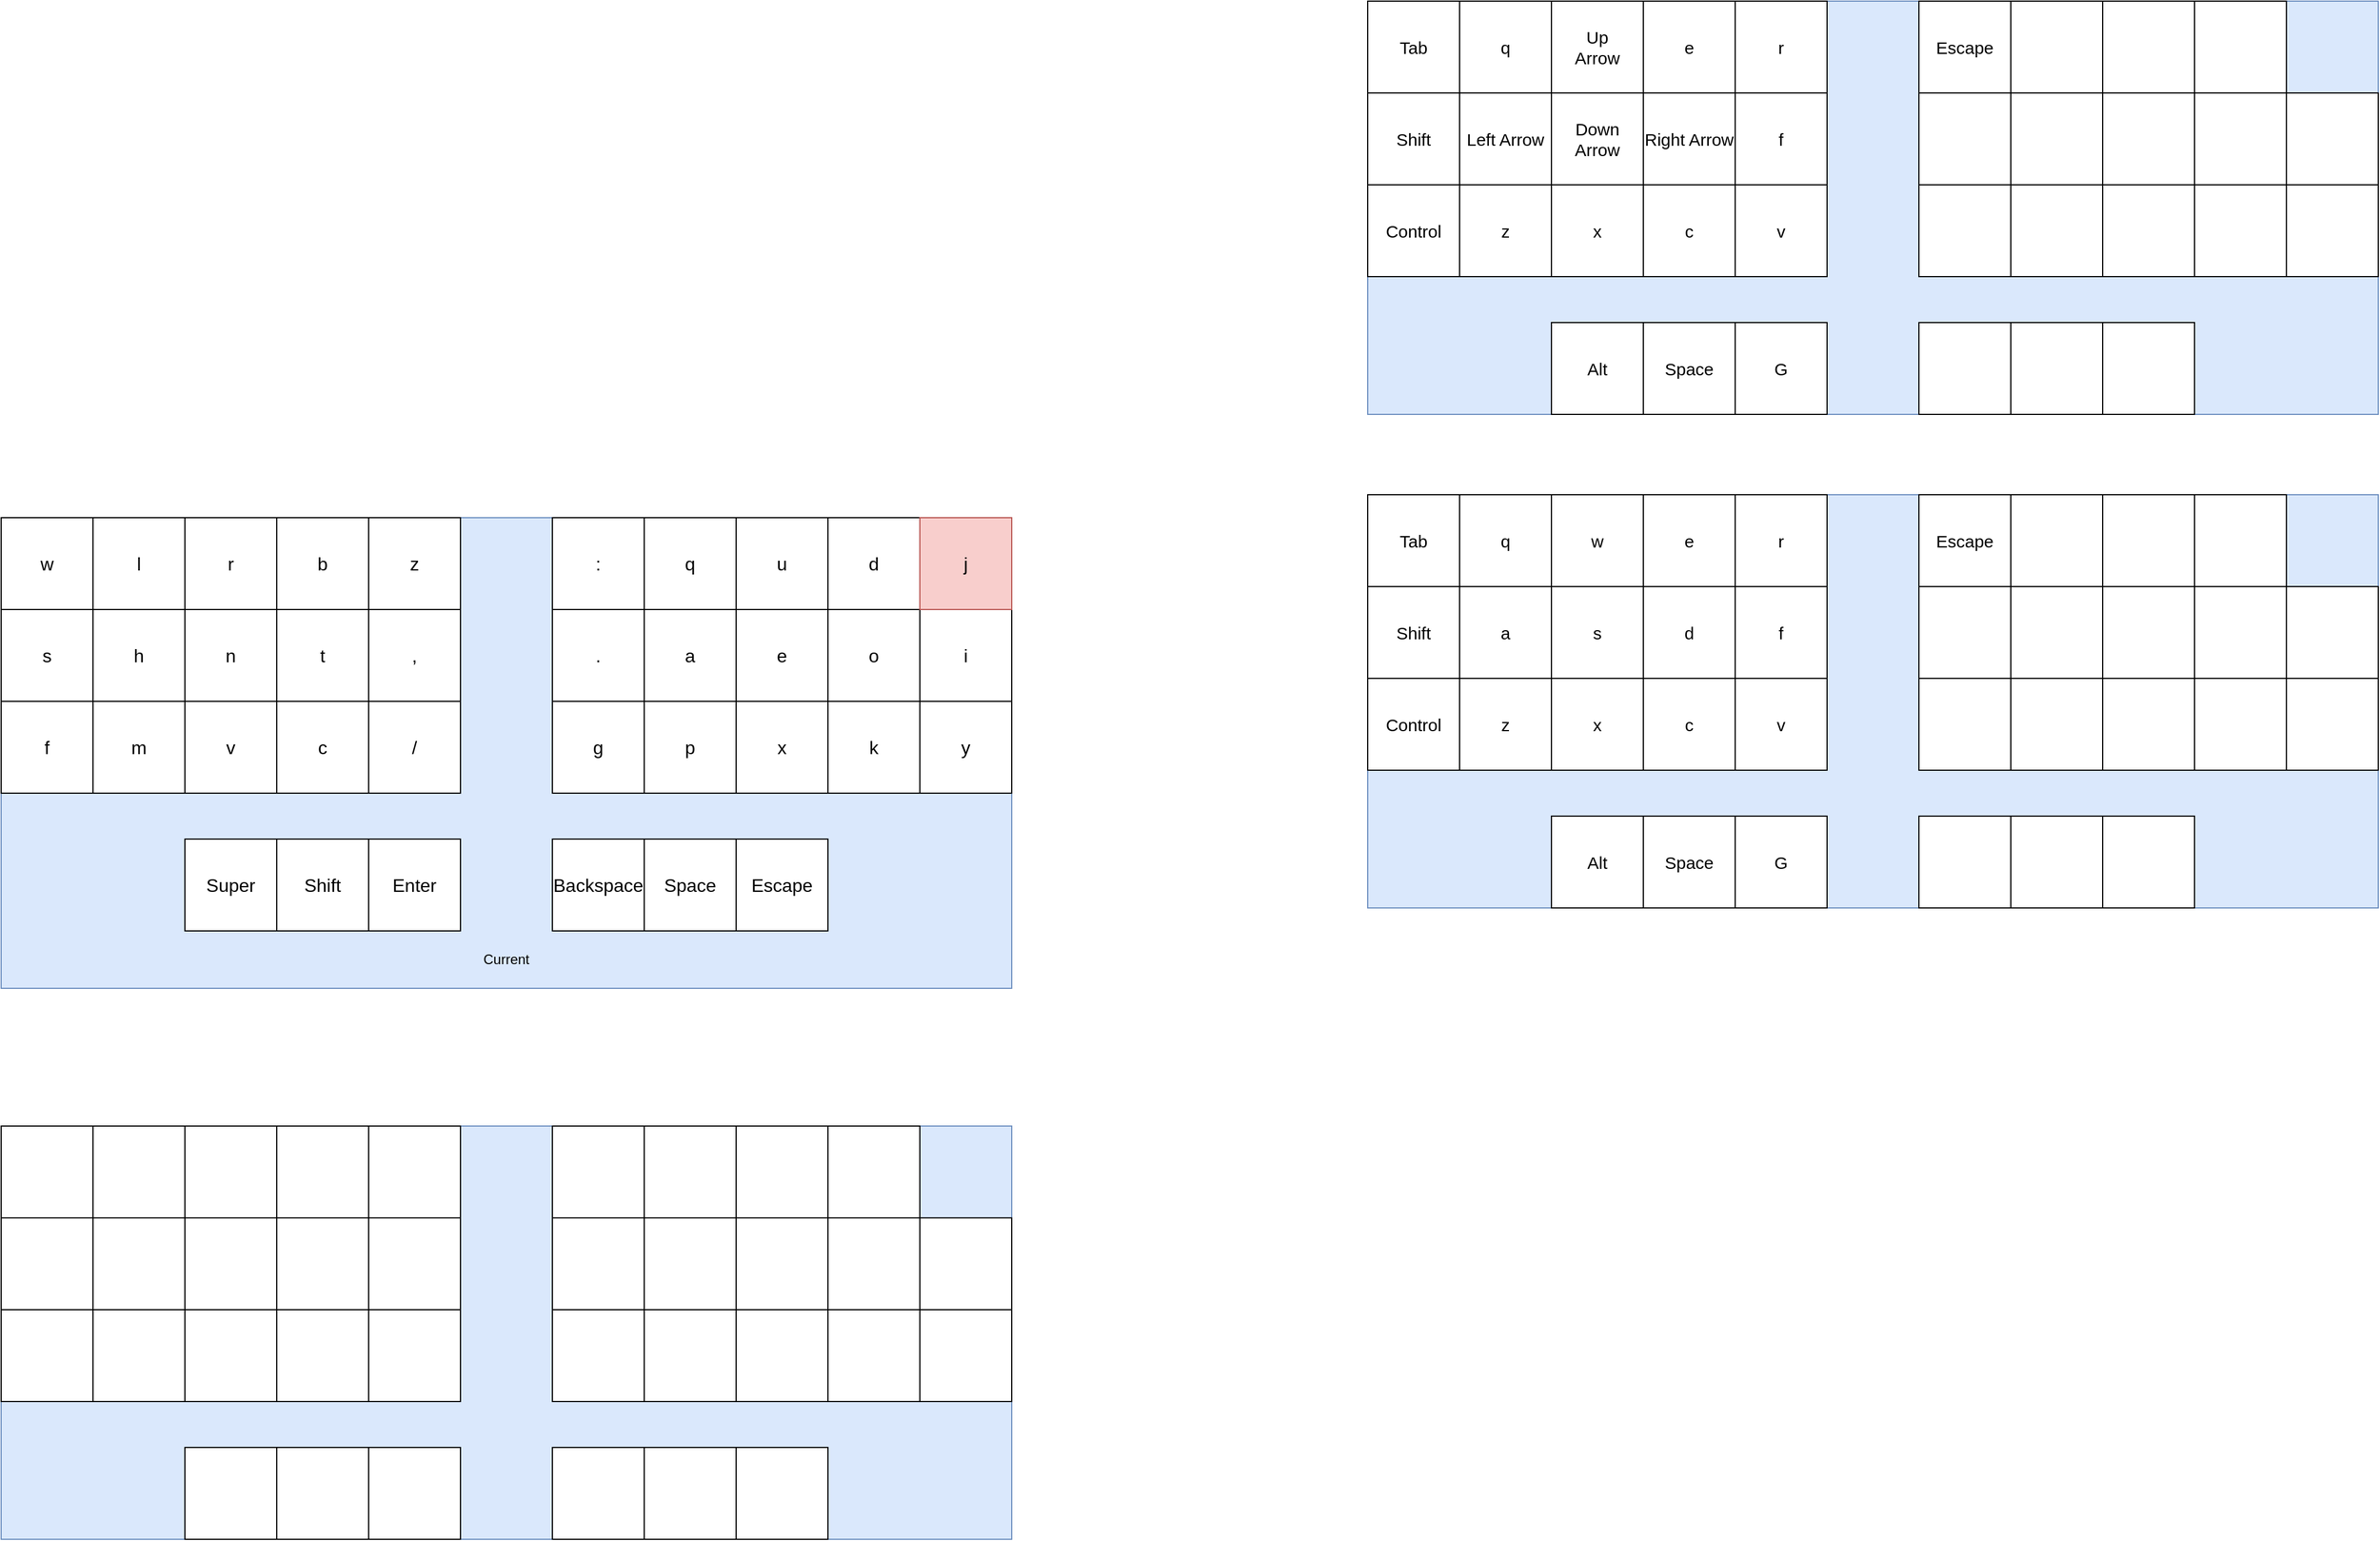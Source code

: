 <mxfile version="26.1.1">
  <diagram name="Page-1" id="uLaUGeJoAZtm88kYBlEV">
    <mxGraphModel dx="2790" dy="2468" grid="1" gridSize="10" guides="1" tooltips="1" connect="1" arrows="1" fold="1" page="1" pageScale="1" pageWidth="850" pageHeight="1100" math="0" shadow="0">
      <root>
        <mxCell id="0" />
        <mxCell id="1" parent="0" />
        <mxCell id="hGhjzTnvbfTXE9VeTpnB-146" value="" style="rounded=0;whiteSpace=wrap;html=1;fillColor=#dae8fc;strokeColor=#6c8ebf;" parent="1" vertex="1">
          <mxGeometry x="1550" y="-150" width="880" height="360" as="geometry" />
        </mxCell>
        <mxCell id="hGhjzTnvbfTXE9VeTpnB-145" value="&lt;br&gt;&lt;br&gt;&lt;br&gt;&lt;br&gt;&lt;br&gt;&lt;br&gt;&lt;br&gt;&lt;br&gt;&lt;br&gt;&lt;br&gt;&lt;br&gt;&lt;br&gt;&lt;br&gt;&lt;br&gt;&lt;br&gt;&lt;br&gt;&lt;br&gt;&lt;br&gt;&lt;br&gt;&lt;br&gt;&lt;br&gt;&lt;br&gt;&lt;br&gt;&lt;br&gt;&lt;br&gt;Current" style="rounded=0;whiteSpace=wrap;html=1;fillColor=#dae8fc;strokeColor=#6c8ebf;" parent="1" vertex="1">
          <mxGeometry x="360" y="-130" width="880" height="410" as="geometry" />
        </mxCell>
        <mxCell id="hGhjzTnvbfTXE9VeTpnB-144" value="" style="rounded=0;whiteSpace=wrap;html=1;fillColor=#dae8fc;strokeColor=#6c8ebf;" parent="1" vertex="1">
          <mxGeometry x="360" y="400" width="880" height="360" as="geometry" />
        </mxCell>
        <mxCell id="FYjfPOaOogyN8UIdp8HT-1" value="" style="whiteSpace=wrap;html=1;aspect=fixed;fontSize=15;" parent="1" vertex="1">
          <mxGeometry x="360" y="400" width="80" height="80" as="geometry" />
        </mxCell>
        <mxCell id="FYjfPOaOogyN8UIdp8HT-2" value="" style="whiteSpace=wrap;html=1;aspect=fixed;fontSize=15;" parent="1" vertex="1">
          <mxGeometry x="680" y="400" width="80" height="80" as="geometry" />
        </mxCell>
        <mxCell id="FYjfPOaOogyN8UIdp8HT-3" value="" style="whiteSpace=wrap;html=1;aspect=fixed;fontSize=15;" parent="1" vertex="1">
          <mxGeometry x="600" y="400" width="80" height="80" as="geometry" />
        </mxCell>
        <mxCell id="FYjfPOaOogyN8UIdp8HT-4" value="" style="whiteSpace=wrap;html=1;aspect=fixed;fontSize=15;" parent="1" vertex="1">
          <mxGeometry x="520" y="400" width="80" height="80" as="geometry" />
        </mxCell>
        <mxCell id="FYjfPOaOogyN8UIdp8HT-5" value="" style="whiteSpace=wrap;html=1;aspect=fixed;fontSize=15;" parent="1" vertex="1">
          <mxGeometry x="440" y="400" width="80" height="80" as="geometry" />
        </mxCell>
        <mxCell id="FYjfPOaOogyN8UIdp8HT-6" value="" style="whiteSpace=wrap;html=1;aspect=fixed;fontSize=15;" parent="1" vertex="1">
          <mxGeometry x="360" y="480" width="80" height="80" as="geometry" />
        </mxCell>
        <mxCell id="FYjfPOaOogyN8UIdp8HT-7" value="" style="whiteSpace=wrap;html=1;aspect=fixed;fontSize=15;" parent="1" vertex="1">
          <mxGeometry x="680" y="480" width="80" height="80" as="geometry" />
        </mxCell>
        <mxCell id="FYjfPOaOogyN8UIdp8HT-8" value="" style="whiteSpace=wrap;html=1;aspect=fixed;fontSize=15;" parent="1" vertex="1">
          <mxGeometry x="600" y="480" width="80" height="80" as="geometry" />
        </mxCell>
        <mxCell id="FYjfPOaOogyN8UIdp8HT-9" value="" style="whiteSpace=wrap;html=1;aspect=fixed;fontSize=15;" parent="1" vertex="1">
          <mxGeometry x="520" y="480" width="80" height="80" as="geometry" />
        </mxCell>
        <mxCell id="FYjfPOaOogyN8UIdp8HT-10" value="" style="whiteSpace=wrap;html=1;aspect=fixed;fontSize=15;" parent="1" vertex="1">
          <mxGeometry x="440" y="480" width="80" height="80" as="geometry" />
        </mxCell>
        <mxCell id="FYjfPOaOogyN8UIdp8HT-11" value="" style="whiteSpace=wrap;html=1;aspect=fixed;fontSize=15;" parent="1" vertex="1">
          <mxGeometry x="360" y="560" width="80" height="80" as="geometry" />
        </mxCell>
        <mxCell id="FYjfPOaOogyN8UIdp8HT-12" value="" style="whiteSpace=wrap;html=1;aspect=fixed;fontSize=15;" parent="1" vertex="1">
          <mxGeometry x="680" y="560" width="80" height="80" as="geometry" />
        </mxCell>
        <mxCell id="FYjfPOaOogyN8UIdp8HT-13" value="" style="whiteSpace=wrap;html=1;aspect=fixed;fontSize=15;" parent="1" vertex="1">
          <mxGeometry x="600" y="560" width="80" height="80" as="geometry" />
        </mxCell>
        <mxCell id="FYjfPOaOogyN8UIdp8HT-14" value="" style="whiteSpace=wrap;html=1;aspect=fixed;fontSize=15;" parent="1" vertex="1">
          <mxGeometry x="520" y="560" width="80" height="80" as="geometry" />
        </mxCell>
        <mxCell id="FYjfPOaOogyN8UIdp8HT-15" value="" style="whiteSpace=wrap;html=1;aspect=fixed;fontSize=15;" parent="1" vertex="1">
          <mxGeometry x="440" y="560" width="80" height="80" as="geometry" />
        </mxCell>
        <mxCell id="FYjfPOaOogyN8UIdp8HT-17" value="" style="whiteSpace=wrap;html=1;aspect=fixed;fontSize=15;" parent="1" vertex="1">
          <mxGeometry x="680" y="680" width="80" height="80" as="geometry" />
        </mxCell>
        <mxCell id="FYjfPOaOogyN8UIdp8HT-18" value="" style="whiteSpace=wrap;html=1;aspect=fixed;fontSize=15;" parent="1" vertex="1">
          <mxGeometry x="600" y="680" width="80" height="80" as="geometry" />
        </mxCell>
        <mxCell id="FYjfPOaOogyN8UIdp8HT-19" value="" style="whiteSpace=wrap;html=1;aspect=fixed;fontSize=15;" parent="1" vertex="1">
          <mxGeometry x="520" y="680" width="80" height="80" as="geometry" />
        </mxCell>
        <mxCell id="FYjfPOaOogyN8UIdp8HT-39" value="" style="whiteSpace=wrap;html=1;aspect=fixed;fontSize=15;" parent="1" vertex="1">
          <mxGeometry x="840" y="400" width="80" height="80" as="geometry" />
        </mxCell>
        <mxCell id="FYjfPOaOogyN8UIdp8HT-41" value="" style="whiteSpace=wrap;html=1;aspect=fixed;fontSize=15;" parent="1" vertex="1">
          <mxGeometry x="1080" y="400" width="80" height="80" as="geometry" />
        </mxCell>
        <mxCell id="FYjfPOaOogyN8UIdp8HT-42" value="" style="whiteSpace=wrap;html=1;aspect=fixed;fontSize=15;" parent="1" vertex="1">
          <mxGeometry x="1000" y="400" width="80" height="80" as="geometry" />
        </mxCell>
        <mxCell id="FYjfPOaOogyN8UIdp8HT-43" value="" style="whiteSpace=wrap;html=1;aspect=fixed;fontSize=15;" parent="1" vertex="1">
          <mxGeometry x="920" y="400" width="80" height="80" as="geometry" />
        </mxCell>
        <mxCell id="FYjfPOaOogyN8UIdp8HT-44" value="" style="whiteSpace=wrap;html=1;aspect=fixed;fontSize=15;" parent="1" vertex="1">
          <mxGeometry x="840" y="480" width="80" height="80" as="geometry" />
        </mxCell>
        <mxCell id="FYjfPOaOogyN8UIdp8HT-45" value="" style="whiteSpace=wrap;html=1;aspect=fixed;fontSize=15;" parent="1" vertex="1">
          <mxGeometry x="1160" y="480" width="80" height="80" as="geometry" />
        </mxCell>
        <mxCell id="FYjfPOaOogyN8UIdp8HT-46" value="" style="whiteSpace=wrap;html=1;aspect=fixed;fontSize=15;" parent="1" vertex="1">
          <mxGeometry x="1080" y="480" width="80" height="80" as="geometry" />
        </mxCell>
        <mxCell id="FYjfPOaOogyN8UIdp8HT-47" value="" style="whiteSpace=wrap;html=1;aspect=fixed;fontSize=15;" parent="1" vertex="1">
          <mxGeometry x="1000" y="480" width="80" height="80" as="geometry" />
        </mxCell>
        <mxCell id="FYjfPOaOogyN8UIdp8HT-48" value="" style="whiteSpace=wrap;html=1;aspect=fixed;fontSize=15;" parent="1" vertex="1">
          <mxGeometry x="920" y="480" width="80" height="80" as="geometry" />
        </mxCell>
        <mxCell id="FYjfPOaOogyN8UIdp8HT-49" value="" style="whiteSpace=wrap;html=1;aspect=fixed;fontSize=15;" parent="1" vertex="1">
          <mxGeometry x="840" y="560" width="80" height="80" as="geometry" />
        </mxCell>
        <mxCell id="FYjfPOaOogyN8UIdp8HT-50" value="" style="whiteSpace=wrap;html=1;aspect=fixed;fontSize=15;" parent="1" vertex="1">
          <mxGeometry x="1160" y="560" width="80" height="80" as="geometry" />
        </mxCell>
        <mxCell id="FYjfPOaOogyN8UIdp8HT-51" value="" style="whiteSpace=wrap;html=1;aspect=fixed;fontSize=15;" parent="1" vertex="1">
          <mxGeometry x="1080" y="560" width="80" height="80" as="geometry" />
        </mxCell>
        <mxCell id="FYjfPOaOogyN8UIdp8HT-52" value="" style="whiteSpace=wrap;html=1;aspect=fixed;fontSize=15;" parent="1" vertex="1">
          <mxGeometry x="1000" y="560" width="80" height="80" as="geometry" />
        </mxCell>
        <mxCell id="FYjfPOaOogyN8UIdp8HT-53" value="" style="whiteSpace=wrap;html=1;aspect=fixed;fontSize=15;" parent="1" vertex="1">
          <mxGeometry x="920" y="560" width="80" height="80" as="geometry" />
        </mxCell>
        <mxCell id="FYjfPOaOogyN8UIdp8HT-54" value="" style="whiteSpace=wrap;html=1;aspect=fixed;fontSize=15;" parent="1" vertex="1">
          <mxGeometry x="1000" y="680" width="80" height="80" as="geometry" />
        </mxCell>
        <mxCell id="FYjfPOaOogyN8UIdp8HT-55" value="" style="whiteSpace=wrap;html=1;aspect=fixed;fontSize=15;" parent="1" vertex="1">
          <mxGeometry x="920" y="680" width="80" height="80" as="geometry" />
        </mxCell>
        <mxCell id="FYjfPOaOogyN8UIdp8HT-56" value="" style="whiteSpace=wrap;html=1;aspect=fixed;fontSize=15;" parent="1" vertex="1">
          <mxGeometry x="840" y="680" width="80" height="80" as="geometry" />
        </mxCell>
        <mxCell id="FYjfPOaOogyN8UIdp8HT-93" value="w" style="whiteSpace=wrap;html=1;aspect=fixed;fontSize=16;" parent="1" vertex="1">
          <mxGeometry x="360" y="-130" width="80" height="80" as="geometry" />
        </mxCell>
        <mxCell id="FYjfPOaOogyN8UIdp8HT-94" value="z" style="whiteSpace=wrap;html=1;aspect=fixed;fontSize=16;" parent="1" vertex="1">
          <mxGeometry x="680" y="-130" width="80" height="80" as="geometry" />
        </mxCell>
        <mxCell id="FYjfPOaOogyN8UIdp8HT-95" value="b" style="whiteSpace=wrap;html=1;aspect=fixed;fontSize=16;" parent="1" vertex="1">
          <mxGeometry x="600" y="-130" width="80" height="80" as="geometry" />
        </mxCell>
        <mxCell id="FYjfPOaOogyN8UIdp8HT-96" value="r" style="whiteSpace=wrap;html=1;aspect=fixed;fontSize=16;" parent="1" vertex="1">
          <mxGeometry x="520" y="-130" width="80" height="80" as="geometry" />
        </mxCell>
        <mxCell id="FYjfPOaOogyN8UIdp8HT-97" value="l" style="whiteSpace=wrap;html=1;aspect=fixed;fontSize=16;" parent="1" vertex="1">
          <mxGeometry x="440" y="-130" width="80" height="80" as="geometry" />
        </mxCell>
        <mxCell id="FYjfPOaOogyN8UIdp8HT-98" value="s" style="whiteSpace=wrap;html=1;aspect=fixed;fontSize=16;" parent="1" vertex="1">
          <mxGeometry x="360" y="-50" width="80" height="80" as="geometry" />
        </mxCell>
        <mxCell id="FYjfPOaOogyN8UIdp8HT-99" value="," style="whiteSpace=wrap;html=1;aspect=fixed;fontSize=16;" parent="1" vertex="1">
          <mxGeometry x="680" y="-50" width="80" height="80" as="geometry" />
        </mxCell>
        <mxCell id="FYjfPOaOogyN8UIdp8HT-100" value="t" style="whiteSpace=wrap;html=1;aspect=fixed;fontSize=16;" parent="1" vertex="1">
          <mxGeometry x="600" y="-50" width="80" height="80" as="geometry" />
        </mxCell>
        <mxCell id="FYjfPOaOogyN8UIdp8HT-101" value="n" style="whiteSpace=wrap;html=1;aspect=fixed;fontSize=16;" parent="1" vertex="1">
          <mxGeometry x="520" y="-50" width="80" height="80" as="geometry" />
        </mxCell>
        <mxCell id="FYjfPOaOogyN8UIdp8HT-102" value="h" style="whiteSpace=wrap;html=1;aspect=fixed;fontSize=16;" parent="1" vertex="1">
          <mxGeometry x="440" y="-50" width="80" height="80" as="geometry" />
        </mxCell>
        <mxCell id="FYjfPOaOogyN8UIdp8HT-103" value="f" style="whiteSpace=wrap;html=1;aspect=fixed;fontSize=16;" parent="1" vertex="1">
          <mxGeometry x="360" y="30" width="80" height="80" as="geometry" />
        </mxCell>
        <mxCell id="FYjfPOaOogyN8UIdp8HT-104" value="/" style="whiteSpace=wrap;html=1;aspect=fixed;fontSize=16;" parent="1" vertex="1">
          <mxGeometry x="680" y="30" width="80" height="80" as="geometry" />
        </mxCell>
        <mxCell id="FYjfPOaOogyN8UIdp8HT-105" value="c" style="whiteSpace=wrap;html=1;aspect=fixed;fontSize=16;" parent="1" vertex="1">
          <mxGeometry x="600" y="30" width="80" height="80" as="geometry" />
        </mxCell>
        <mxCell id="FYjfPOaOogyN8UIdp8HT-106" value="v" style="whiteSpace=wrap;html=1;aspect=fixed;fontSize=16;" parent="1" vertex="1">
          <mxGeometry x="520" y="30" width="80" height="80" as="geometry" />
        </mxCell>
        <mxCell id="FYjfPOaOogyN8UIdp8HT-107" value="m" style="whiteSpace=wrap;html=1;aspect=fixed;fontSize=16;" parent="1" vertex="1">
          <mxGeometry x="440" y="30" width="80" height="80" as="geometry" />
        </mxCell>
        <mxCell id="FYjfPOaOogyN8UIdp8HT-108" value="&lt;div style=&quot;font-size: 16px;&quot;&gt;Enter&lt;/div&gt;" style="whiteSpace=wrap;html=1;aspect=fixed;fontSize=16;" parent="1" vertex="1">
          <mxGeometry x="680" y="150" width="80" height="80" as="geometry" />
        </mxCell>
        <mxCell id="FYjfPOaOogyN8UIdp8HT-109" value="Shift" style="whiteSpace=wrap;html=1;aspect=fixed;fontSize=16;" parent="1" vertex="1">
          <mxGeometry x="600" y="150" width="80" height="80" as="geometry" />
        </mxCell>
        <mxCell id="FYjfPOaOogyN8UIdp8HT-110" value="Super" style="whiteSpace=wrap;html=1;aspect=fixed;fontSize=16;" parent="1" vertex="1">
          <mxGeometry x="520" y="150" width="80" height="80" as="geometry" />
        </mxCell>
        <mxCell id="FYjfPOaOogyN8UIdp8HT-111" value=":" style="whiteSpace=wrap;html=1;aspect=fixed;fontSize=16;" parent="1" vertex="1">
          <mxGeometry x="840" y="-130" width="80" height="80" as="geometry" />
        </mxCell>
        <mxCell id="FYjfPOaOogyN8UIdp8HT-113" value="d" style="whiteSpace=wrap;html=1;aspect=fixed;fontSize=16;" parent="1" vertex="1">
          <mxGeometry x="1080" y="-130" width="80" height="80" as="geometry" />
        </mxCell>
        <mxCell id="FYjfPOaOogyN8UIdp8HT-114" value="u" style="whiteSpace=wrap;html=1;aspect=fixed;fontSize=16;" parent="1" vertex="1">
          <mxGeometry x="1000" y="-130" width="80" height="80" as="geometry" />
        </mxCell>
        <mxCell id="FYjfPOaOogyN8UIdp8HT-115" value="q" style="whiteSpace=wrap;html=1;aspect=fixed;fontSize=16;" parent="1" vertex="1">
          <mxGeometry x="920" y="-130" width="80" height="80" as="geometry" />
        </mxCell>
        <mxCell id="FYjfPOaOogyN8UIdp8HT-116" value="." style="whiteSpace=wrap;html=1;aspect=fixed;fontSize=16;" parent="1" vertex="1">
          <mxGeometry x="840" y="-50" width="80" height="80" as="geometry" />
        </mxCell>
        <mxCell id="FYjfPOaOogyN8UIdp8HT-117" value="i" style="whiteSpace=wrap;html=1;aspect=fixed;fontSize=16;" parent="1" vertex="1">
          <mxGeometry x="1160" y="-50" width="80" height="80" as="geometry" />
        </mxCell>
        <mxCell id="FYjfPOaOogyN8UIdp8HT-118" value="o" style="whiteSpace=wrap;html=1;aspect=fixed;fontSize=16;" parent="1" vertex="1">
          <mxGeometry x="1080" y="-50" width="80" height="80" as="geometry" />
        </mxCell>
        <mxCell id="FYjfPOaOogyN8UIdp8HT-119" value="e" style="whiteSpace=wrap;html=1;aspect=fixed;fontSize=16;" parent="1" vertex="1">
          <mxGeometry x="1000" y="-50" width="80" height="80" as="geometry" />
        </mxCell>
        <mxCell id="FYjfPOaOogyN8UIdp8HT-120" value="a" style="whiteSpace=wrap;html=1;aspect=fixed;fontSize=16;" parent="1" vertex="1">
          <mxGeometry x="920" y="-50" width="80" height="80" as="geometry" />
        </mxCell>
        <mxCell id="FYjfPOaOogyN8UIdp8HT-121" value="g" style="whiteSpace=wrap;html=1;aspect=fixed;fontSize=16;" parent="1" vertex="1">
          <mxGeometry x="840" y="30" width="80" height="80" as="geometry" />
        </mxCell>
        <mxCell id="FYjfPOaOogyN8UIdp8HT-122" value="y" style="whiteSpace=wrap;html=1;aspect=fixed;fontSize=16;" parent="1" vertex="1">
          <mxGeometry x="1160" y="30" width="80" height="80" as="geometry" />
        </mxCell>
        <mxCell id="FYjfPOaOogyN8UIdp8HT-123" value="k" style="whiteSpace=wrap;html=1;aspect=fixed;fontSize=16;" parent="1" vertex="1">
          <mxGeometry x="1080" y="30" width="80" height="80" as="geometry" />
        </mxCell>
        <mxCell id="FYjfPOaOogyN8UIdp8HT-124" value="x" style="whiteSpace=wrap;html=1;aspect=fixed;fontSize=16;" parent="1" vertex="1">
          <mxGeometry x="1000" y="30" width="80" height="80" as="geometry" />
        </mxCell>
        <mxCell id="FYjfPOaOogyN8UIdp8HT-125" value="p" style="whiteSpace=wrap;html=1;aspect=fixed;fontSize=16;" parent="1" vertex="1">
          <mxGeometry x="920" y="30" width="80" height="80" as="geometry" />
        </mxCell>
        <mxCell id="FYjfPOaOogyN8UIdp8HT-126" value="Escape" style="whiteSpace=wrap;html=1;aspect=fixed;fontSize=16;" parent="1" vertex="1">
          <mxGeometry x="1000" y="150" width="80" height="80" as="geometry" />
        </mxCell>
        <mxCell id="FYjfPOaOogyN8UIdp8HT-127" value="Space" style="whiteSpace=wrap;html=1;aspect=fixed;fontSize=16;" parent="1" vertex="1">
          <mxGeometry x="920" y="150" width="80" height="80" as="geometry" />
        </mxCell>
        <mxCell id="FYjfPOaOogyN8UIdp8HT-128" value="Backspace" style="whiteSpace=wrap;html=1;aspect=fixed;fontSize=16;" parent="1" vertex="1">
          <mxGeometry x="840" y="150" width="80" height="80" as="geometry" />
        </mxCell>
        <mxCell id="FYjfPOaOogyN8UIdp8HT-129" value="j" style="whiteSpace=wrap;html=1;aspect=fixed;fillColor=#f8cecc;strokeColor=#b85450;fontSize=16;" parent="1" vertex="1">
          <mxGeometry x="1160" y="-130" width="80" height="80" as="geometry" />
        </mxCell>
        <mxCell id="hGhjzTnvbfTXE9VeTpnB-1" value="Tab" style="whiteSpace=wrap;html=1;aspect=fixed;fontSize=15;" parent="1" vertex="1">
          <mxGeometry x="1550" y="-150" width="80" height="80" as="geometry" />
        </mxCell>
        <mxCell id="hGhjzTnvbfTXE9VeTpnB-2" value="r" style="whiteSpace=wrap;html=1;aspect=fixed;fontSize=15;" parent="1" vertex="1">
          <mxGeometry x="1870" y="-150" width="80" height="80" as="geometry" />
        </mxCell>
        <mxCell id="hGhjzTnvbfTXE9VeTpnB-3" value="e" style="whiteSpace=wrap;html=1;aspect=fixed;fontSize=15;" parent="1" vertex="1">
          <mxGeometry x="1790" y="-150" width="80" height="80" as="geometry" />
        </mxCell>
        <mxCell id="hGhjzTnvbfTXE9VeTpnB-4" value="w" style="whiteSpace=wrap;html=1;aspect=fixed;fontSize=15;" parent="1" vertex="1">
          <mxGeometry x="1710" y="-150" width="80" height="80" as="geometry" />
        </mxCell>
        <mxCell id="hGhjzTnvbfTXE9VeTpnB-5" value="q" style="whiteSpace=wrap;html=1;aspect=fixed;fontSize=15;" parent="1" vertex="1">
          <mxGeometry x="1630" y="-150" width="80" height="80" as="geometry" />
        </mxCell>
        <mxCell id="hGhjzTnvbfTXE9VeTpnB-6" value="Shift" style="whiteSpace=wrap;html=1;aspect=fixed;fontSize=15;" parent="1" vertex="1">
          <mxGeometry x="1550" y="-70" width="80" height="80" as="geometry" />
        </mxCell>
        <mxCell id="hGhjzTnvbfTXE9VeTpnB-7" value="f" style="whiteSpace=wrap;html=1;aspect=fixed;fontSize=15;" parent="1" vertex="1">
          <mxGeometry x="1870" y="-70" width="80" height="80" as="geometry" />
        </mxCell>
        <mxCell id="hGhjzTnvbfTXE9VeTpnB-8" value="d" style="whiteSpace=wrap;html=1;aspect=fixed;fontSize=15;" parent="1" vertex="1">
          <mxGeometry x="1790" y="-70" width="80" height="80" as="geometry" />
        </mxCell>
        <mxCell id="hGhjzTnvbfTXE9VeTpnB-9" value="s" style="whiteSpace=wrap;html=1;aspect=fixed;fontSize=15;" parent="1" vertex="1">
          <mxGeometry x="1710" y="-70" width="80" height="80" as="geometry" />
        </mxCell>
        <mxCell id="hGhjzTnvbfTXE9VeTpnB-10" value="a" style="whiteSpace=wrap;html=1;aspect=fixed;fontSize=15;" parent="1" vertex="1">
          <mxGeometry x="1630" y="-70" width="80" height="80" as="geometry" />
        </mxCell>
        <mxCell id="hGhjzTnvbfTXE9VeTpnB-11" value="Control" style="whiteSpace=wrap;html=1;aspect=fixed;fontSize=15;" parent="1" vertex="1">
          <mxGeometry x="1550" y="10" width="80" height="80" as="geometry" />
        </mxCell>
        <mxCell id="hGhjzTnvbfTXE9VeTpnB-12" value="v" style="whiteSpace=wrap;html=1;aspect=fixed;fontSize=15;" parent="1" vertex="1">
          <mxGeometry x="1870" y="10" width="80" height="80" as="geometry" />
        </mxCell>
        <mxCell id="hGhjzTnvbfTXE9VeTpnB-13" value="c" style="whiteSpace=wrap;html=1;aspect=fixed;fontSize=15;" parent="1" vertex="1">
          <mxGeometry x="1790" y="10" width="80" height="80" as="geometry" />
        </mxCell>
        <mxCell id="hGhjzTnvbfTXE9VeTpnB-14" value="x" style="whiteSpace=wrap;html=1;aspect=fixed;fontSize=15;" parent="1" vertex="1">
          <mxGeometry x="1710" y="10" width="80" height="80" as="geometry" />
        </mxCell>
        <mxCell id="hGhjzTnvbfTXE9VeTpnB-15" value="z" style="whiteSpace=wrap;html=1;aspect=fixed;fontSize=15;" parent="1" vertex="1">
          <mxGeometry x="1630" y="10" width="80" height="80" as="geometry" />
        </mxCell>
        <mxCell id="hGhjzTnvbfTXE9VeTpnB-16" value="G" style="whiteSpace=wrap;html=1;aspect=fixed;fontSize=15;" parent="1" vertex="1">
          <mxGeometry x="1870" y="130" width="80" height="80" as="geometry" />
        </mxCell>
        <mxCell id="hGhjzTnvbfTXE9VeTpnB-17" value="Space" style="whiteSpace=wrap;html=1;aspect=fixed;fontSize=15;" parent="1" vertex="1">
          <mxGeometry x="1790" y="130" width="80" height="80" as="geometry" />
        </mxCell>
        <mxCell id="hGhjzTnvbfTXE9VeTpnB-18" value="Alt" style="whiteSpace=wrap;html=1;aspect=fixed;fontSize=15;" parent="1" vertex="1">
          <mxGeometry x="1710" y="130" width="80" height="80" as="geometry" />
        </mxCell>
        <mxCell id="hGhjzTnvbfTXE9VeTpnB-19" value="Escape" style="whiteSpace=wrap;html=1;aspect=fixed;fontSize=15;" parent="1" vertex="1">
          <mxGeometry x="2030" y="-150" width="80" height="80" as="geometry" />
        </mxCell>
        <mxCell id="hGhjzTnvbfTXE9VeTpnB-20" value="" style="whiteSpace=wrap;html=1;aspect=fixed;fontSize=15;" parent="1" vertex="1">
          <mxGeometry x="2270" y="-150" width="80" height="80" as="geometry" />
        </mxCell>
        <mxCell id="hGhjzTnvbfTXE9VeTpnB-21" value="" style="whiteSpace=wrap;html=1;aspect=fixed;fontSize=15;" parent="1" vertex="1">
          <mxGeometry x="2190" y="-150" width="80" height="80" as="geometry" />
        </mxCell>
        <mxCell id="hGhjzTnvbfTXE9VeTpnB-22" value="" style="whiteSpace=wrap;html=1;aspect=fixed;fontSize=15;" parent="1" vertex="1">
          <mxGeometry x="2110" y="-150" width="80" height="80" as="geometry" />
        </mxCell>
        <mxCell id="hGhjzTnvbfTXE9VeTpnB-23" value="" style="whiteSpace=wrap;html=1;aspect=fixed;fontSize=15;" parent="1" vertex="1">
          <mxGeometry x="2030" y="-70" width="80" height="80" as="geometry" />
        </mxCell>
        <mxCell id="hGhjzTnvbfTXE9VeTpnB-24" value="" style="whiteSpace=wrap;html=1;aspect=fixed;fontSize=15;" parent="1" vertex="1">
          <mxGeometry x="2350" y="-70" width="80" height="80" as="geometry" />
        </mxCell>
        <mxCell id="hGhjzTnvbfTXE9VeTpnB-25" value="" style="whiteSpace=wrap;html=1;aspect=fixed;fontSize=15;" parent="1" vertex="1">
          <mxGeometry x="2270" y="-70" width="80" height="80" as="geometry" />
        </mxCell>
        <mxCell id="hGhjzTnvbfTXE9VeTpnB-26" value="" style="whiteSpace=wrap;html=1;aspect=fixed;fontSize=15;" parent="1" vertex="1">
          <mxGeometry x="2190" y="-70" width="80" height="80" as="geometry" />
        </mxCell>
        <mxCell id="hGhjzTnvbfTXE9VeTpnB-27" value="" style="whiteSpace=wrap;html=1;aspect=fixed;fontSize=15;" parent="1" vertex="1">
          <mxGeometry x="2110" y="-70" width="80" height="80" as="geometry" />
        </mxCell>
        <mxCell id="hGhjzTnvbfTXE9VeTpnB-28" value="" style="whiteSpace=wrap;html=1;aspect=fixed;fontSize=15;" parent="1" vertex="1">
          <mxGeometry x="2030" y="10" width="80" height="80" as="geometry" />
        </mxCell>
        <mxCell id="hGhjzTnvbfTXE9VeTpnB-29" value="" style="whiteSpace=wrap;html=1;aspect=fixed;fontSize=15;" parent="1" vertex="1">
          <mxGeometry x="2350" y="10" width="80" height="80" as="geometry" />
        </mxCell>
        <mxCell id="hGhjzTnvbfTXE9VeTpnB-30" value="" style="whiteSpace=wrap;html=1;aspect=fixed;fontSize=15;" parent="1" vertex="1">
          <mxGeometry x="2270" y="10" width="80" height="80" as="geometry" />
        </mxCell>
        <mxCell id="hGhjzTnvbfTXE9VeTpnB-31" value="" style="whiteSpace=wrap;html=1;aspect=fixed;fontSize=15;" parent="1" vertex="1">
          <mxGeometry x="2190" y="10" width="80" height="80" as="geometry" />
        </mxCell>
        <mxCell id="hGhjzTnvbfTXE9VeTpnB-32" value="" style="whiteSpace=wrap;html=1;aspect=fixed;fontSize=15;" parent="1" vertex="1">
          <mxGeometry x="2110" y="10" width="80" height="80" as="geometry" />
        </mxCell>
        <mxCell id="hGhjzTnvbfTXE9VeTpnB-33" value="" style="whiteSpace=wrap;html=1;aspect=fixed;fontSize=15;" parent="1" vertex="1">
          <mxGeometry x="2190" y="130" width="80" height="80" as="geometry" />
        </mxCell>
        <mxCell id="hGhjzTnvbfTXE9VeTpnB-34" value="" style="whiteSpace=wrap;html=1;aspect=fixed;fontSize=15;" parent="1" vertex="1">
          <mxGeometry x="2110" y="130" width="80" height="80" as="geometry" />
        </mxCell>
        <mxCell id="hGhjzTnvbfTXE9VeTpnB-35" value="" style="whiteSpace=wrap;html=1;aspect=fixed;fontSize=15;" parent="1" vertex="1">
          <mxGeometry x="2030" y="130" width="80" height="80" as="geometry" />
        </mxCell>
        <mxCell id="hGhjzTnvbfTXE9VeTpnB-151" value="" style="rounded=0;whiteSpace=wrap;html=1;fillColor=#dae8fc;strokeColor=#6c8ebf;" parent="1" vertex="1">
          <mxGeometry x="1550" y="-580" width="880" height="360" as="geometry" />
        </mxCell>
        <mxCell id="hGhjzTnvbfTXE9VeTpnB-152" value="Tab" style="whiteSpace=wrap;html=1;aspect=fixed;fontSize=15;" parent="1" vertex="1">
          <mxGeometry x="1550" y="-580" width="80" height="80" as="geometry" />
        </mxCell>
        <mxCell id="hGhjzTnvbfTXE9VeTpnB-153" value="r" style="whiteSpace=wrap;html=1;aspect=fixed;fontSize=15;" parent="1" vertex="1">
          <mxGeometry x="1870" y="-580" width="80" height="80" as="geometry" />
        </mxCell>
        <mxCell id="hGhjzTnvbfTXE9VeTpnB-154" value="e" style="whiteSpace=wrap;html=1;aspect=fixed;fontSize=15;" parent="1" vertex="1">
          <mxGeometry x="1790" y="-580" width="80" height="80" as="geometry" />
        </mxCell>
        <mxCell id="hGhjzTnvbfTXE9VeTpnB-155" value="Up&lt;br&gt;Arrow" style="whiteSpace=wrap;html=1;aspect=fixed;fontSize=15;" parent="1" vertex="1">
          <mxGeometry x="1710" y="-580" width="80" height="80" as="geometry" />
        </mxCell>
        <mxCell id="hGhjzTnvbfTXE9VeTpnB-156" value="q" style="whiteSpace=wrap;html=1;aspect=fixed;fontSize=15;" parent="1" vertex="1">
          <mxGeometry x="1630" y="-580" width="80" height="80" as="geometry" />
        </mxCell>
        <mxCell id="hGhjzTnvbfTXE9VeTpnB-157" value="Shift" style="whiteSpace=wrap;html=1;aspect=fixed;fontSize=15;" parent="1" vertex="1">
          <mxGeometry x="1550" y="-500" width="80" height="80" as="geometry" />
        </mxCell>
        <mxCell id="hGhjzTnvbfTXE9VeTpnB-158" value="f" style="whiteSpace=wrap;html=1;aspect=fixed;fontSize=15;" parent="1" vertex="1">
          <mxGeometry x="1870" y="-500" width="80" height="80" as="geometry" />
        </mxCell>
        <mxCell id="hGhjzTnvbfTXE9VeTpnB-159" value="Right Arrow" style="whiteSpace=wrap;html=1;aspect=fixed;fontSize=15;" parent="1" vertex="1">
          <mxGeometry x="1790" y="-500" width="80" height="80" as="geometry" />
        </mxCell>
        <mxCell id="hGhjzTnvbfTXE9VeTpnB-160" value="Down Arrow" style="whiteSpace=wrap;html=1;aspect=fixed;fontSize=15;" parent="1" vertex="1">
          <mxGeometry x="1710" y="-500" width="80" height="80" as="geometry" />
        </mxCell>
        <mxCell id="hGhjzTnvbfTXE9VeTpnB-161" value="Left Arrow" style="whiteSpace=wrap;html=1;aspect=fixed;fontSize=15;" parent="1" vertex="1">
          <mxGeometry x="1630" y="-500" width="80" height="80" as="geometry" />
        </mxCell>
        <mxCell id="hGhjzTnvbfTXE9VeTpnB-162" value="Control" style="whiteSpace=wrap;html=1;aspect=fixed;fontSize=15;" parent="1" vertex="1">
          <mxGeometry x="1550" y="-420" width="80" height="80" as="geometry" />
        </mxCell>
        <mxCell id="hGhjzTnvbfTXE9VeTpnB-163" value="v" style="whiteSpace=wrap;html=1;aspect=fixed;fontSize=15;" parent="1" vertex="1">
          <mxGeometry x="1870" y="-420" width="80" height="80" as="geometry" />
        </mxCell>
        <mxCell id="hGhjzTnvbfTXE9VeTpnB-164" value="c" style="whiteSpace=wrap;html=1;aspect=fixed;fontSize=15;" parent="1" vertex="1">
          <mxGeometry x="1790" y="-420" width="80" height="80" as="geometry" />
        </mxCell>
        <mxCell id="hGhjzTnvbfTXE9VeTpnB-165" value="x" style="whiteSpace=wrap;html=1;aspect=fixed;fontSize=15;" parent="1" vertex="1">
          <mxGeometry x="1710" y="-420" width="80" height="80" as="geometry" />
        </mxCell>
        <mxCell id="hGhjzTnvbfTXE9VeTpnB-166" value="z" style="whiteSpace=wrap;html=1;aspect=fixed;fontSize=15;" parent="1" vertex="1">
          <mxGeometry x="1630" y="-420" width="80" height="80" as="geometry" />
        </mxCell>
        <mxCell id="hGhjzTnvbfTXE9VeTpnB-167" value="G" style="whiteSpace=wrap;html=1;aspect=fixed;fontSize=15;" parent="1" vertex="1">
          <mxGeometry x="1870" y="-300" width="80" height="80" as="geometry" />
        </mxCell>
        <mxCell id="hGhjzTnvbfTXE9VeTpnB-168" value="Space" style="whiteSpace=wrap;html=1;aspect=fixed;fontSize=15;" parent="1" vertex="1">
          <mxGeometry x="1790" y="-300" width="80" height="80" as="geometry" />
        </mxCell>
        <mxCell id="hGhjzTnvbfTXE9VeTpnB-169" value="Alt" style="whiteSpace=wrap;html=1;aspect=fixed;fontSize=15;" parent="1" vertex="1">
          <mxGeometry x="1710" y="-300" width="80" height="80" as="geometry" />
        </mxCell>
        <mxCell id="hGhjzTnvbfTXE9VeTpnB-170" value="Escape" style="whiteSpace=wrap;html=1;aspect=fixed;fontSize=15;" parent="1" vertex="1">
          <mxGeometry x="2030" y="-580" width="80" height="80" as="geometry" />
        </mxCell>
        <mxCell id="hGhjzTnvbfTXE9VeTpnB-171" value="" style="whiteSpace=wrap;html=1;aspect=fixed;fontSize=15;" parent="1" vertex="1">
          <mxGeometry x="2270" y="-580" width="80" height="80" as="geometry" />
        </mxCell>
        <mxCell id="hGhjzTnvbfTXE9VeTpnB-172" value="" style="whiteSpace=wrap;html=1;aspect=fixed;fontSize=15;" parent="1" vertex="1">
          <mxGeometry x="2190" y="-580" width="80" height="80" as="geometry" />
        </mxCell>
        <mxCell id="hGhjzTnvbfTXE9VeTpnB-173" value="" style="whiteSpace=wrap;html=1;aspect=fixed;fontSize=15;" parent="1" vertex="1">
          <mxGeometry x="2110" y="-580" width="80" height="80" as="geometry" />
        </mxCell>
        <mxCell id="hGhjzTnvbfTXE9VeTpnB-174" value="" style="whiteSpace=wrap;html=1;aspect=fixed;fontSize=15;" parent="1" vertex="1">
          <mxGeometry x="2030" y="-500" width="80" height="80" as="geometry" />
        </mxCell>
        <mxCell id="hGhjzTnvbfTXE9VeTpnB-175" value="" style="whiteSpace=wrap;html=1;aspect=fixed;fontSize=15;" parent="1" vertex="1">
          <mxGeometry x="2350" y="-500" width="80" height="80" as="geometry" />
        </mxCell>
        <mxCell id="hGhjzTnvbfTXE9VeTpnB-176" value="" style="whiteSpace=wrap;html=1;aspect=fixed;fontSize=15;" parent="1" vertex="1">
          <mxGeometry x="2270" y="-500" width="80" height="80" as="geometry" />
        </mxCell>
        <mxCell id="hGhjzTnvbfTXE9VeTpnB-177" value="" style="whiteSpace=wrap;html=1;aspect=fixed;fontSize=15;" parent="1" vertex="1">
          <mxGeometry x="2190" y="-500" width="80" height="80" as="geometry" />
        </mxCell>
        <mxCell id="hGhjzTnvbfTXE9VeTpnB-178" value="" style="whiteSpace=wrap;html=1;aspect=fixed;fontSize=15;" parent="1" vertex="1">
          <mxGeometry x="2110" y="-500" width="80" height="80" as="geometry" />
        </mxCell>
        <mxCell id="hGhjzTnvbfTXE9VeTpnB-179" value="" style="whiteSpace=wrap;html=1;aspect=fixed;fontSize=15;" parent="1" vertex="1">
          <mxGeometry x="2030" y="-420" width="80" height="80" as="geometry" />
        </mxCell>
        <mxCell id="hGhjzTnvbfTXE9VeTpnB-180" value="" style="whiteSpace=wrap;html=1;aspect=fixed;fontSize=15;" parent="1" vertex="1">
          <mxGeometry x="2350" y="-420" width="80" height="80" as="geometry" />
        </mxCell>
        <mxCell id="hGhjzTnvbfTXE9VeTpnB-181" value="" style="whiteSpace=wrap;html=1;aspect=fixed;fontSize=15;" parent="1" vertex="1">
          <mxGeometry x="2270" y="-420" width="80" height="80" as="geometry" />
        </mxCell>
        <mxCell id="hGhjzTnvbfTXE9VeTpnB-182" value="" style="whiteSpace=wrap;html=1;aspect=fixed;fontSize=15;" parent="1" vertex="1">
          <mxGeometry x="2190" y="-420" width="80" height="80" as="geometry" />
        </mxCell>
        <mxCell id="hGhjzTnvbfTXE9VeTpnB-183" value="" style="whiteSpace=wrap;html=1;aspect=fixed;fontSize=15;" parent="1" vertex="1">
          <mxGeometry x="2110" y="-420" width="80" height="80" as="geometry" />
        </mxCell>
        <mxCell id="hGhjzTnvbfTXE9VeTpnB-184" value="" style="whiteSpace=wrap;html=1;aspect=fixed;fontSize=15;" parent="1" vertex="1">
          <mxGeometry x="2190" y="-300" width="80" height="80" as="geometry" />
        </mxCell>
        <mxCell id="hGhjzTnvbfTXE9VeTpnB-185" value="" style="whiteSpace=wrap;html=1;aspect=fixed;fontSize=15;" parent="1" vertex="1">
          <mxGeometry x="2110" y="-300" width="80" height="80" as="geometry" />
        </mxCell>
        <mxCell id="hGhjzTnvbfTXE9VeTpnB-186" value="" style="whiteSpace=wrap;html=1;aspect=fixed;fontSize=15;" parent="1" vertex="1">
          <mxGeometry x="2030" y="-300" width="80" height="80" as="geometry" />
        </mxCell>
      </root>
    </mxGraphModel>
  </diagram>
</mxfile>
